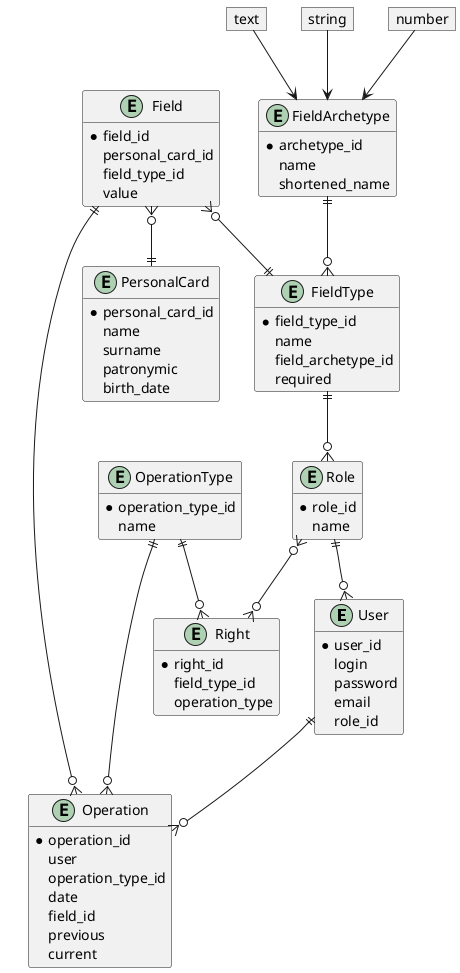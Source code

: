 @startuml

hide empty members

entity User{
    *user_id
    login
    password
    email
    role_id
}

entity FieldType{
    *field_type_id
    name
    field_archetype_id
    required
}

entity FieldArchetype{
    *archetype_id
    name
    shortened_name
}
object text
object string
object number

entity Field{
    *field_id
    personal_card_id
    field_type_id
    value
}

entity Role{
    *role_id
    name
}

'entity BaseOperation{
'    *bopt_id
'    user
'    personal_card
'    p_name
'    p_surname
'    p_patronymic
'    p_date_of_birth
'    c_name
'    c_surname
'    c_patronymic
'    c_date_of_birth
'}

entity Right{
    *right_id
    field_type_id
    operation_type
}
entity OperationType{
    *operation_type_id
    name
}

entity Operation{
    *operation_id
    user
    operation_type_id
    date
    field_id
    previous
    current
}

entity PersonalCard{
    *personal_card_id
    name
    surname
    patronymic
    birth_date
}


'relation start'
    Field }o--|| FieldType
    Role ||--o{ User
    FieldArchetype ||--o{ FieldType
    Role }o--o{ Right
    FieldType ||--o{ Role
    OperationType ||--o{ Right
    OperationType ||--o{ Operation
    Field ||--o{ Operation
'    PersonalCard ||--o{ BaseOperation
'    User ||---o{ BaseOperation
    User ||--o{ Operation
    text --> FieldArchetype
    string --> FieldArchetype
    number --> FieldArchetype
    Field }o--|| PersonalCard

'relation end'
@enduml